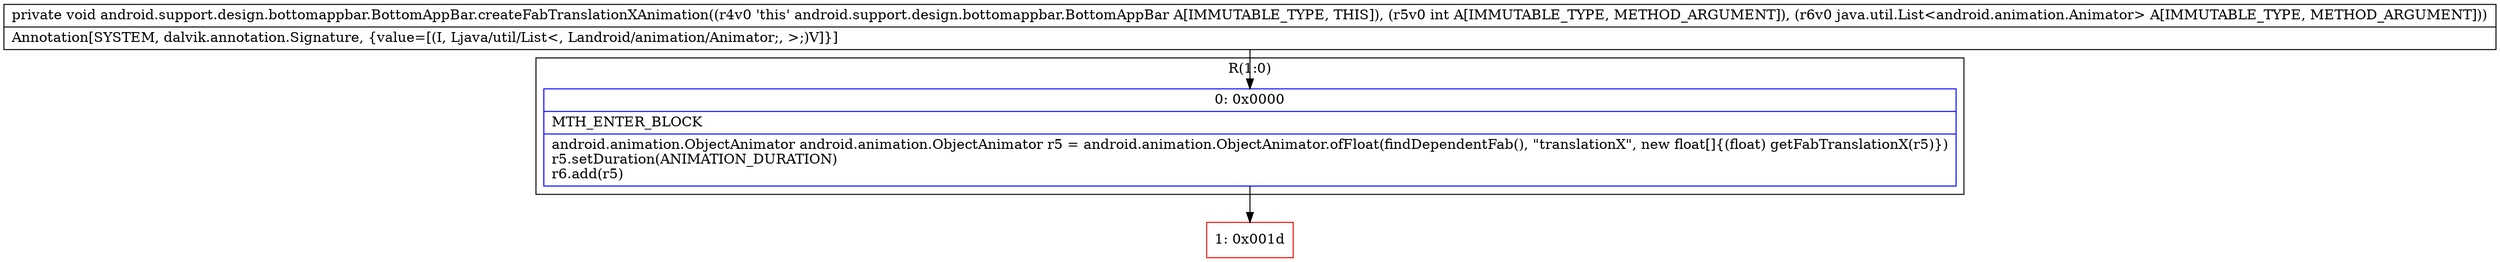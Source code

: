digraph "CFG forandroid.support.design.bottomappbar.BottomAppBar.createFabTranslationXAnimation(ILjava\/util\/List;)V" {
subgraph cluster_Region_49176851 {
label = "R(1:0)";
node [shape=record,color=blue];
Node_0 [shape=record,label="{0\:\ 0x0000|MTH_ENTER_BLOCK\l|android.animation.ObjectAnimator android.animation.ObjectAnimator r5 = android.animation.ObjectAnimator.ofFloat(findDependentFab(), \"translationX\", new float[]\{(float) getFabTranslationX(r5)\})\lr5.setDuration(ANIMATION_DURATION)\lr6.add(r5)\l}"];
}
Node_1 [shape=record,color=red,label="{1\:\ 0x001d}"];
MethodNode[shape=record,label="{private void android.support.design.bottomappbar.BottomAppBar.createFabTranslationXAnimation((r4v0 'this' android.support.design.bottomappbar.BottomAppBar A[IMMUTABLE_TYPE, THIS]), (r5v0 int A[IMMUTABLE_TYPE, METHOD_ARGUMENT]), (r6v0 java.util.List\<android.animation.Animator\> A[IMMUTABLE_TYPE, METHOD_ARGUMENT]))  | Annotation[SYSTEM, dalvik.annotation.Signature, \{value=[(I, Ljava\/util\/List\<, Landroid\/animation\/Animator;, \>;)V]\}]\l}"];
MethodNode -> Node_0;
Node_0 -> Node_1;
}

